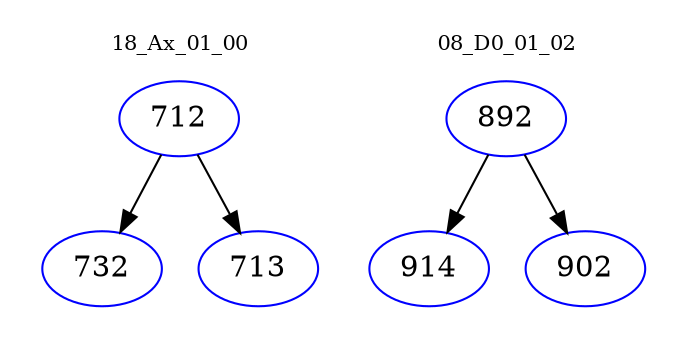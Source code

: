 digraph{
subgraph cluster_0 {
color = white
label = "18_Ax_01_00";
fontsize=10;
T0_712 [label="712", color="blue"]
T0_712 -> T0_732 [color="black"]
T0_732 [label="732", color="blue"]
T0_712 -> T0_713 [color="black"]
T0_713 [label="713", color="blue"]
}
subgraph cluster_1 {
color = white
label = "08_D0_01_02";
fontsize=10;
T1_892 [label="892", color="blue"]
T1_892 -> T1_914 [color="black"]
T1_914 [label="914", color="blue"]
T1_892 -> T1_902 [color="black"]
T1_902 [label="902", color="blue"]
}
}
